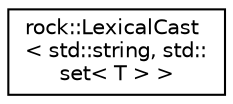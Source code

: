 digraph "类继承关系图"
{
 // LATEX_PDF_SIZE
  edge [fontname="Helvetica",fontsize="10",labelfontname="Helvetica",labelfontsize="10"];
  node [fontname="Helvetica",fontsize="10",shape=record];
  rankdir="LR";
  Node0 [label="rock::LexicalCast\l\< std::string, std::\lset\< T \> \>",height=0.2,width=0.4,color="black", fillcolor="white", style="filled",URL="$classrock_1_1LexicalCast_3_01std_1_1string_00_01std_1_1set_3_01T_01_4_01_4.html",tooltip="类型转换模板类片特化(YAML String 转换成 std::set<T>)"];
}
